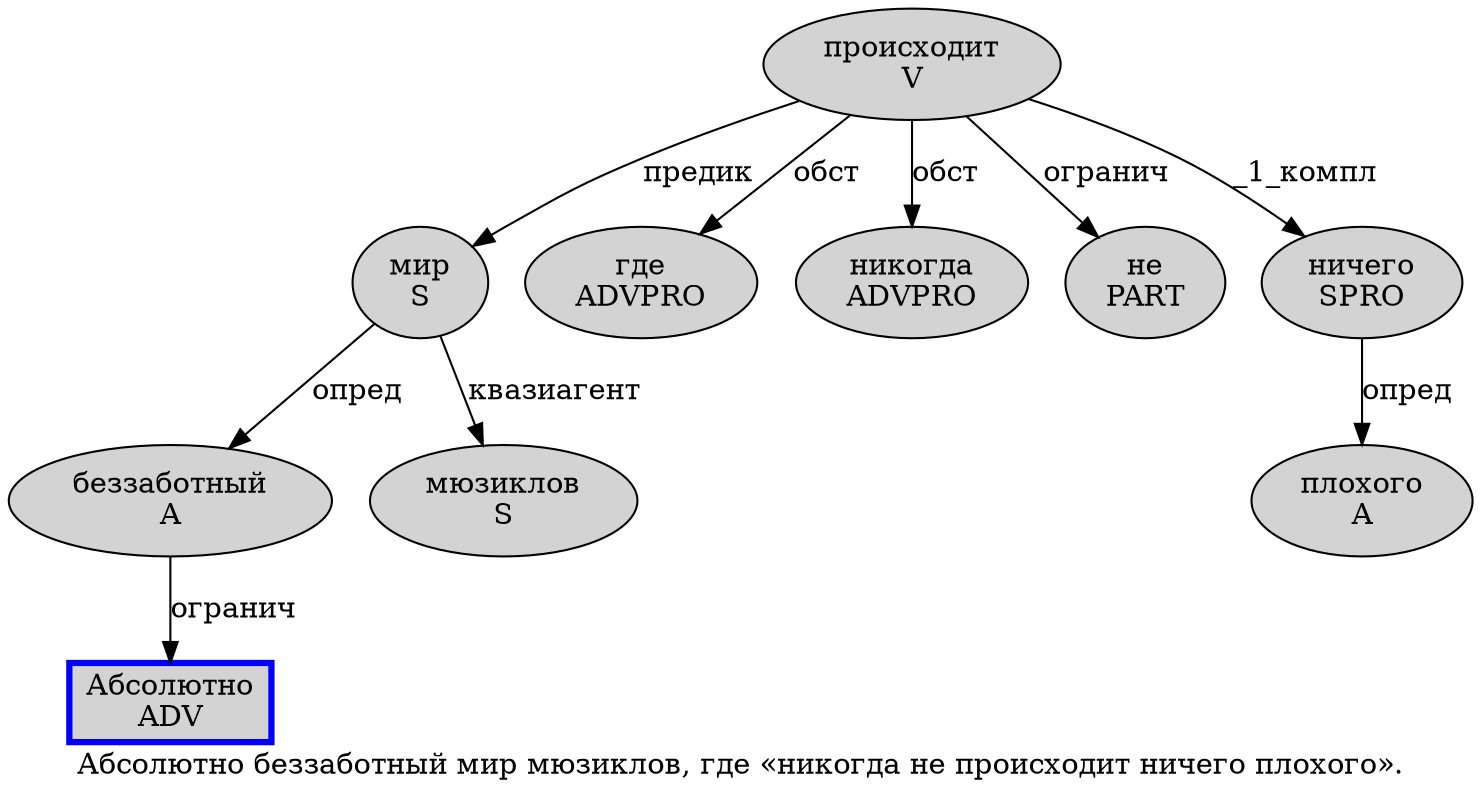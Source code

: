 digraph SENTENCE_434 {
	graph [label="Абсолютно беззаботный мир мюзиклов, где «никогда не происходит ничего плохого»."]
	node [style=filled]
		0 [label="Абсолютно
ADV" color=blue fillcolor=lightgray penwidth=3 shape=box]
		1 [label="беззаботный
A" color="" fillcolor=lightgray penwidth=1 shape=ellipse]
		2 [label="мир
S" color="" fillcolor=lightgray penwidth=1 shape=ellipse]
		3 [label="мюзиклов
S" color="" fillcolor=lightgray penwidth=1 shape=ellipse]
		5 [label="где
ADVPRO" color="" fillcolor=lightgray penwidth=1 shape=ellipse]
		7 [label="никогда
ADVPRO" color="" fillcolor=lightgray penwidth=1 shape=ellipse]
		8 [label="не
PART" color="" fillcolor=lightgray penwidth=1 shape=ellipse]
		9 [label="происходит
V" color="" fillcolor=lightgray penwidth=1 shape=ellipse]
		10 [label="ничего
SPRO" color="" fillcolor=lightgray penwidth=1 shape=ellipse]
		11 [label="плохого
A" color="" fillcolor=lightgray penwidth=1 shape=ellipse]
			1 -> 0 [label="огранич"]
			9 -> 2 [label="предик"]
			9 -> 5 [label="обст"]
			9 -> 7 [label="обст"]
			9 -> 8 [label="огранич"]
			9 -> 10 [label="_1_компл"]
			10 -> 11 [label="опред"]
			2 -> 1 [label="опред"]
			2 -> 3 [label="квазиагент"]
}